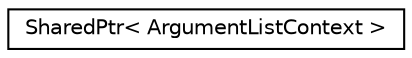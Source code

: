 digraph "Graphical Class Hierarchy"
{
 // INTERACTIVE_SVG=YES
  edge [fontname="Helvetica",fontsize="10",labelfontname="Helvetica",labelfontsize="10"];
  node [fontname="Helvetica",fontsize="10",shape=record];
  rankdir="LR";
  Node0 [label="SharedPtr\< ArgumentListContext \>",height=0.2,width=0.4,color="black", fillcolor="white", style="filled",URL="$df/d12/class_shared_ptr.html"];
}
